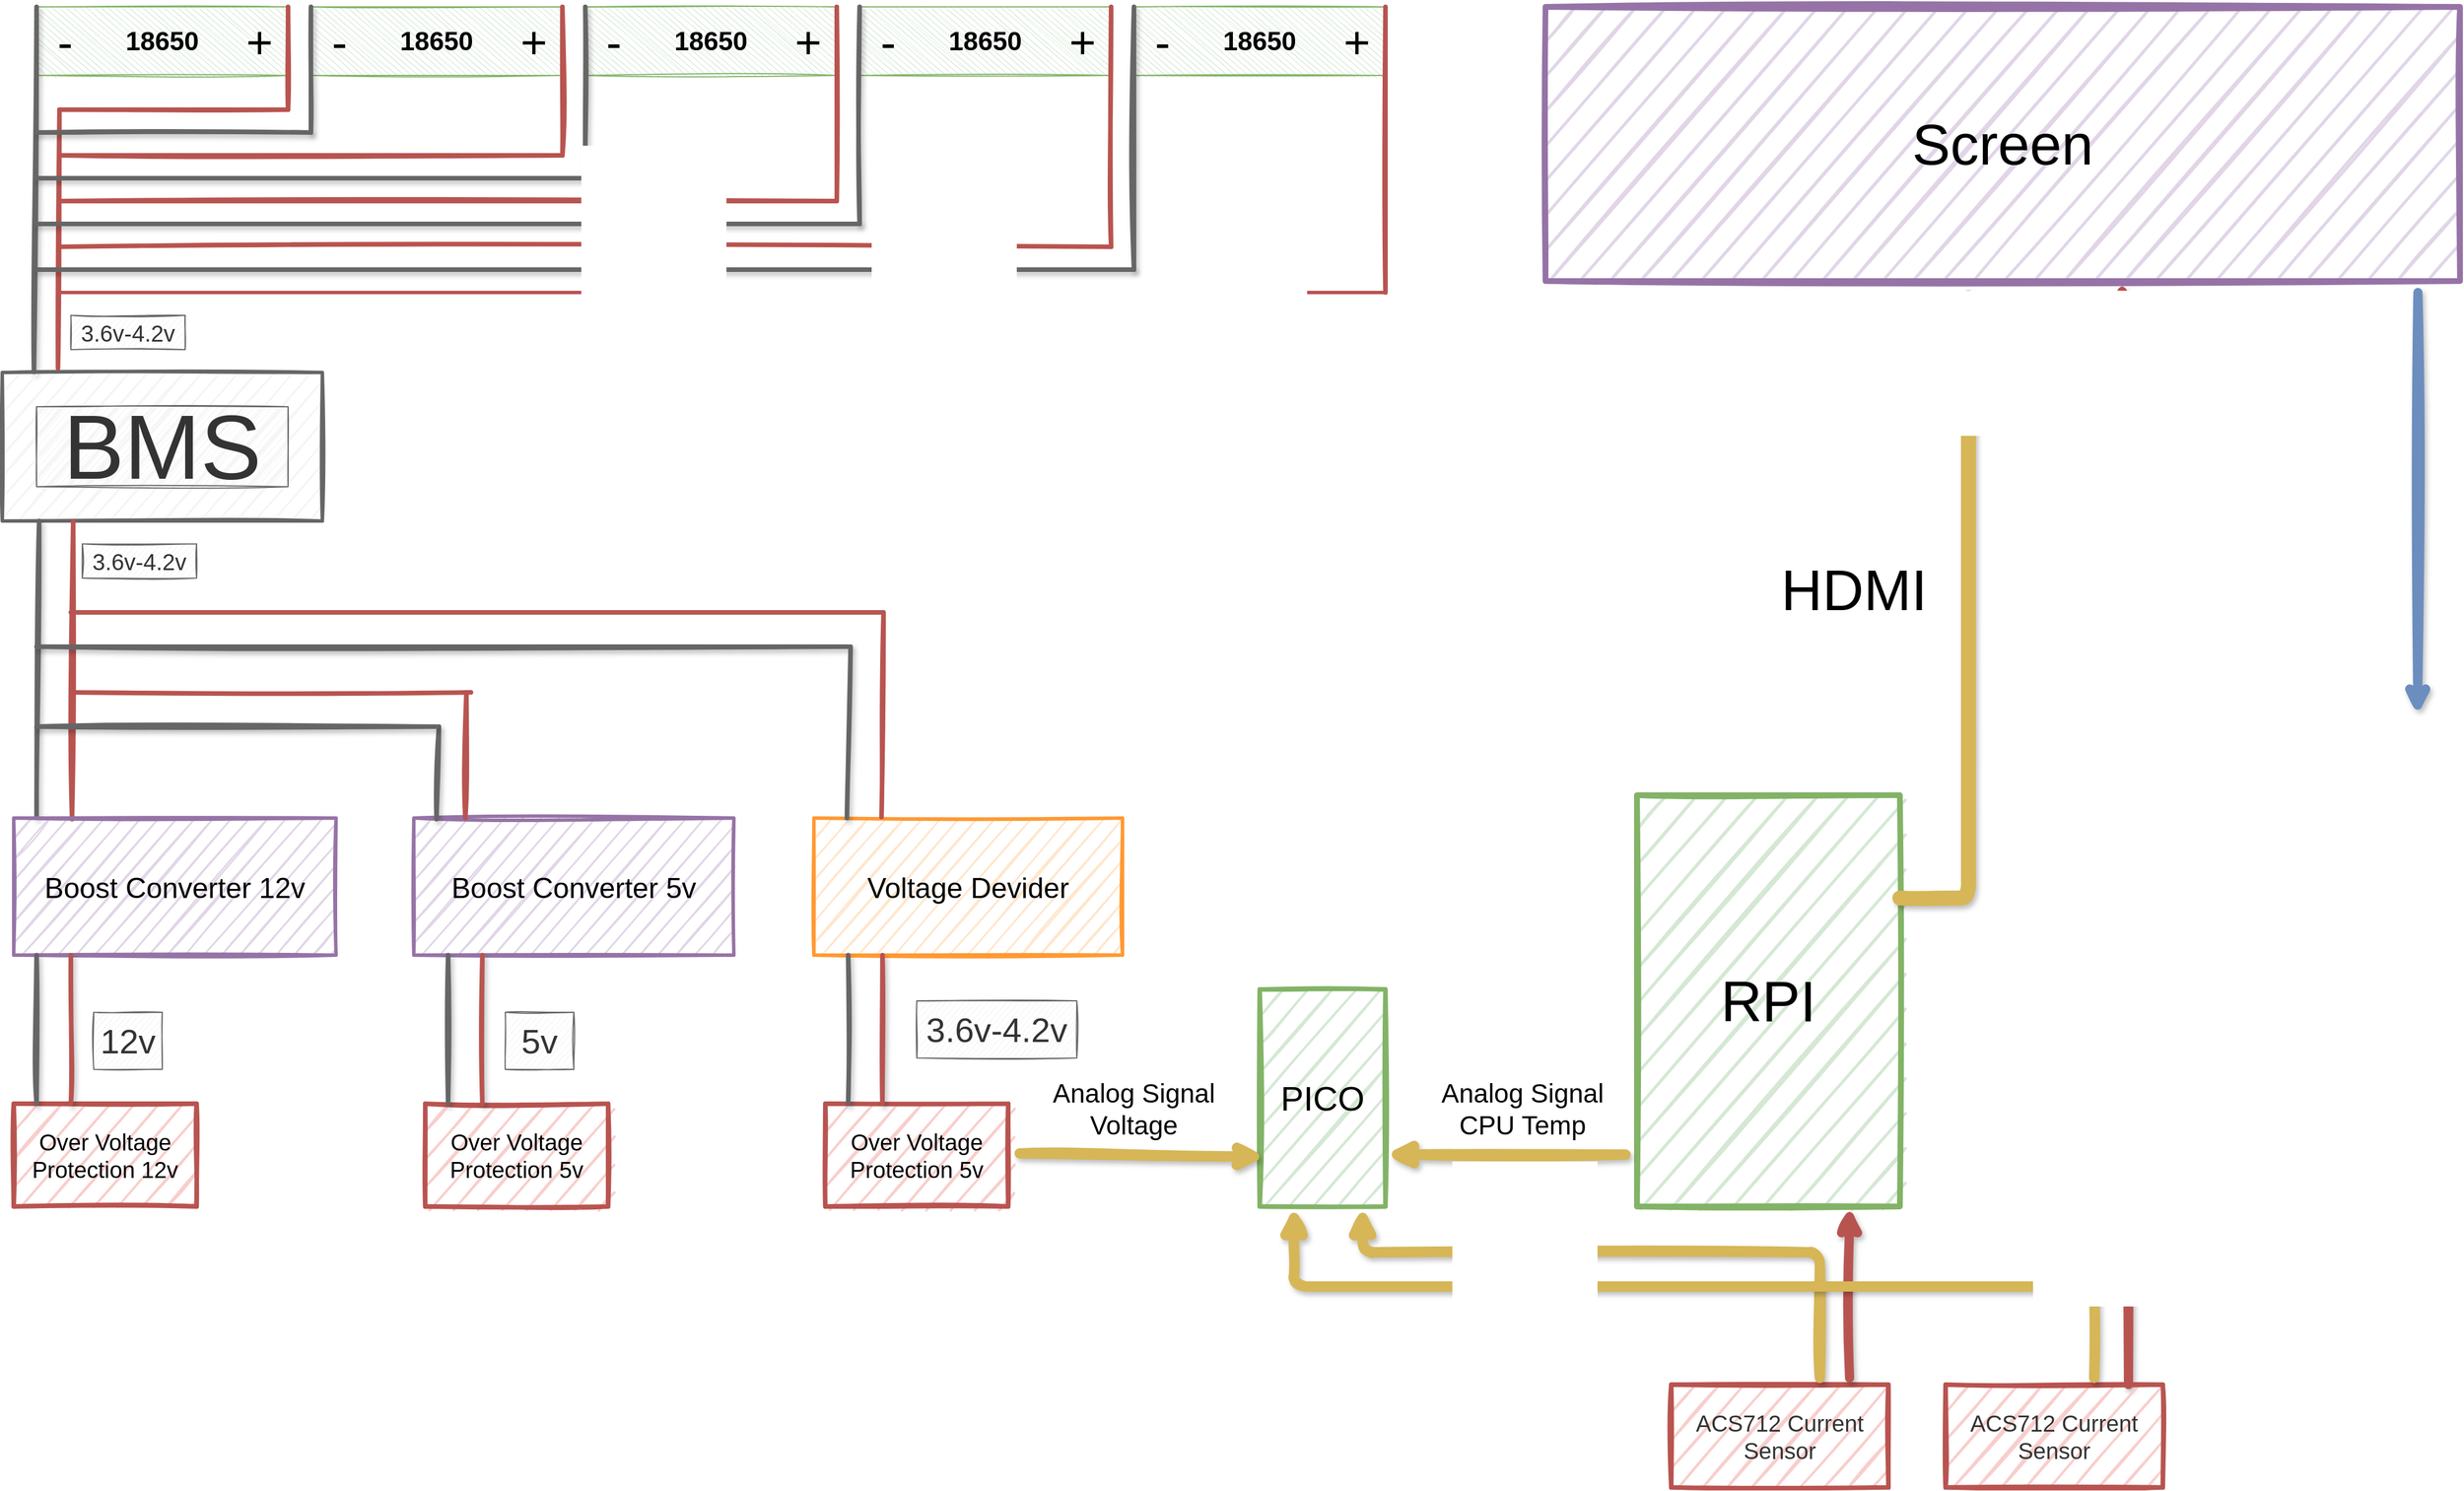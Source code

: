 <mxfile version="14.4.3" type="github">
  <diagram id="_PQn1Uy8t_eb8sXLkzAz" name="Page-1">
    <mxGraphModel dx="2426" dy="1320" grid="1" gridSize="10" guides="1" tooltips="1" connect="1" arrows="1" fold="1" page="1" pageScale="1" pageWidth="850" pageHeight="1100" math="0" shadow="0">
      <root>
        <mxCell id="0" />
        <mxCell id="1" parent="0" />
        <mxCell id="i-8vvmm6yCiT5ENzY_J1-1" value="&lt;font size=&quot;1&quot;&gt;&lt;b style=&quot;font-size: 23px&quot;&gt;18650&lt;/b&gt;&lt;/font&gt;" style="rounded=0;whiteSpace=wrap;html=1;direction=south;fillColor=#d5e8d4;strokeColor=#82b366;sketch=1;" vertex="1" parent="1">
          <mxGeometry x="40" y="40" width="220" height="60" as="geometry" />
        </mxCell>
        <mxCell id="i-8vvmm6yCiT5ENzY_J1-6" value="&lt;font style=&quot;font-size: 40px&quot;&gt;+&lt;/font&gt;" style="text;html=1;strokeColor=none;fillColor=none;align=center;verticalAlign=middle;whiteSpace=wrap;rounded=0;sketch=1;" vertex="1" parent="1">
          <mxGeometry x="220" y="55" width="30" height="30" as="geometry" />
        </mxCell>
        <mxCell id="i-8vvmm6yCiT5ENzY_J1-7" value="&lt;font style=&quot;font-size: 40px&quot;&gt;-&lt;/font&gt;" style="text;html=1;strokeColor=none;fillColor=none;align=center;verticalAlign=middle;whiteSpace=wrap;rounded=0;sketch=1;" vertex="1" parent="1">
          <mxGeometry x="50" y="55" width="30" height="30" as="geometry" />
        </mxCell>
        <mxCell id="i-8vvmm6yCiT5ENzY_J1-10" value="" style="endArrow=none;html=1;strokeWidth=4;sketch=1;fillColor=#f8cecc;strokeColor=#b85450;" edge="1" parent="1">
          <mxGeometry width="50" height="50" relative="1" as="geometry">
            <mxPoint x="260" y="130" as="sourcePoint" />
            <mxPoint x="260" y="40" as="targetPoint" />
          </mxGeometry>
        </mxCell>
        <mxCell id="i-8vvmm6yCiT5ENzY_J1-11" value="" style="endArrow=none;html=1;strokeWidth=4;sketch=1;fillColor=#f5f5f5;strokeColor=#666666;shadow=1;exitX=0.099;exitY=-0.005;exitDx=0;exitDy=0;exitPerimeter=0;" edge="1" parent="1" source="i-8vvmm6yCiT5ENzY_J1-33">
          <mxGeometry width="50" height="50" relative="1" as="geometry">
            <mxPoint x="40" y="360" as="sourcePoint" />
            <mxPoint x="40" y="40" as="targetPoint" />
          </mxGeometry>
        </mxCell>
        <mxCell id="i-8vvmm6yCiT5ENzY_J1-12" value="&lt;font size=&quot;1&quot;&gt;&lt;b style=&quot;font-size: 23px&quot;&gt;18650&lt;/b&gt;&lt;/font&gt;" style="rounded=0;whiteSpace=wrap;html=1;direction=south;fillColor=#d5e8d4;strokeColor=#82b366;sketch=1;" vertex="1" parent="1">
          <mxGeometry x="280" y="40" width="220" height="60" as="geometry" />
        </mxCell>
        <mxCell id="i-8vvmm6yCiT5ENzY_J1-13" value="&lt;font style=&quot;font-size: 40px&quot;&gt;+&lt;/font&gt;" style="text;html=1;strokeColor=none;fillColor=none;align=center;verticalAlign=middle;whiteSpace=wrap;rounded=0;sketch=1;" vertex="1" parent="1">
          <mxGeometry x="460" y="55" width="30" height="30" as="geometry" />
        </mxCell>
        <mxCell id="i-8vvmm6yCiT5ENzY_J1-14" value="&lt;font style=&quot;font-size: 40px&quot;&gt;-&lt;/font&gt;" style="text;html=1;strokeColor=none;fillColor=none;align=center;verticalAlign=middle;whiteSpace=wrap;rounded=0;sketch=1;" vertex="1" parent="1">
          <mxGeometry x="290" y="55" width="30" height="30" as="geometry" />
        </mxCell>
        <mxCell id="i-8vvmm6yCiT5ENzY_J1-15" value="" style="endArrow=none;html=1;strokeWidth=4;sketch=1;fillColor=#f8cecc;strokeColor=#b85450;" edge="1" parent="1">
          <mxGeometry width="50" height="50" relative="1" as="geometry">
            <mxPoint x="500" y="170" as="sourcePoint" />
            <mxPoint x="500" y="40" as="targetPoint" />
          </mxGeometry>
        </mxCell>
        <mxCell id="i-8vvmm6yCiT5ENzY_J1-16" value="" style="endArrow=none;html=1;strokeWidth=4;sketch=1;fillColor=#f5f5f5;strokeColor=#666666;shadow=1;" edge="1" parent="1">
          <mxGeometry width="50" height="50" relative="1" as="geometry">
            <mxPoint x="280" y="150" as="sourcePoint" />
            <mxPoint x="280" y="40" as="targetPoint" />
          </mxGeometry>
        </mxCell>
        <mxCell id="i-8vvmm6yCiT5ENzY_J1-17" value="&lt;font size=&quot;1&quot;&gt;&lt;b style=&quot;font-size: 23px&quot;&gt;18650&lt;/b&gt;&lt;/font&gt;" style="rounded=0;whiteSpace=wrap;html=1;direction=south;fillColor=#d5e8d4;strokeColor=#82b366;sketch=1;" vertex="1" parent="1">
          <mxGeometry x="520" y="40" width="220" height="60" as="geometry" />
        </mxCell>
        <mxCell id="i-8vvmm6yCiT5ENzY_J1-18" value="&lt;font style=&quot;font-size: 40px&quot;&gt;+&lt;/font&gt;" style="text;html=1;strokeColor=none;fillColor=none;align=center;verticalAlign=middle;whiteSpace=wrap;rounded=0;sketch=1;" vertex="1" parent="1">
          <mxGeometry x="700" y="55" width="30" height="30" as="geometry" />
        </mxCell>
        <mxCell id="i-8vvmm6yCiT5ENzY_J1-19" value="&lt;font style=&quot;font-size: 40px&quot;&gt;-&lt;/font&gt;" style="text;html=1;strokeColor=none;fillColor=none;align=center;verticalAlign=middle;whiteSpace=wrap;rounded=0;sketch=1;" vertex="1" parent="1">
          <mxGeometry x="530" y="55" width="30" height="30" as="geometry" />
        </mxCell>
        <mxCell id="i-8vvmm6yCiT5ENzY_J1-20" value="" style="endArrow=none;html=1;strokeWidth=4;sketch=1;fillColor=#f8cecc;strokeColor=#b85450;" edge="1" parent="1">
          <mxGeometry width="50" height="50" relative="1" as="geometry">
            <mxPoint x="740" y="210" as="sourcePoint" />
            <mxPoint x="740" y="40" as="targetPoint" />
          </mxGeometry>
        </mxCell>
        <mxCell id="i-8vvmm6yCiT5ENzY_J1-21" value="" style="endArrow=none;html=1;strokeWidth=4;sketch=1;fillColor=#f5f5f5;strokeColor=#666666;shadow=1;" edge="1" parent="1">
          <mxGeometry width="50" height="50" relative="1" as="geometry">
            <mxPoint x="520" y="190" as="sourcePoint" />
            <mxPoint x="520" y="40" as="targetPoint" />
          </mxGeometry>
        </mxCell>
        <mxCell id="i-8vvmm6yCiT5ENzY_J1-22" value="&lt;font size=&quot;1&quot;&gt;&lt;b style=&quot;font-size: 23px&quot;&gt;18650&lt;/b&gt;&lt;/font&gt;" style="rounded=0;whiteSpace=wrap;html=1;direction=south;fillColor=#d5e8d4;strokeColor=#82b366;sketch=1;" vertex="1" parent="1">
          <mxGeometry x="760" y="40" width="220" height="60" as="geometry" />
        </mxCell>
        <mxCell id="i-8vvmm6yCiT5ENzY_J1-23" value="&lt;font style=&quot;font-size: 40px&quot;&gt;+&lt;/font&gt;" style="text;html=1;strokeColor=none;fillColor=none;align=center;verticalAlign=middle;whiteSpace=wrap;rounded=0;sketch=1;" vertex="1" parent="1">
          <mxGeometry x="940" y="55" width="30" height="30" as="geometry" />
        </mxCell>
        <mxCell id="i-8vvmm6yCiT5ENzY_J1-24" value="&lt;font style=&quot;font-size: 40px&quot;&gt;-&lt;/font&gt;" style="text;html=1;strokeColor=none;fillColor=none;align=center;verticalAlign=middle;whiteSpace=wrap;rounded=0;sketch=1;" vertex="1" parent="1">
          <mxGeometry x="770" y="55" width="30" height="30" as="geometry" />
        </mxCell>
        <mxCell id="i-8vvmm6yCiT5ENzY_J1-25" value="" style="endArrow=none;html=1;strokeWidth=4;sketch=1;fillColor=#f8cecc;strokeColor=#b85450;" edge="1" parent="1">
          <mxGeometry width="50" height="50" relative="1" as="geometry">
            <mxPoint x="980" y="250" as="sourcePoint" />
            <mxPoint x="980" y="40" as="targetPoint" />
          </mxGeometry>
        </mxCell>
        <mxCell id="i-8vvmm6yCiT5ENzY_J1-26" value="" style="endArrow=none;html=1;strokeWidth=4;sketch=1;fillColor=#f5f5f5;strokeColor=#666666;shadow=1;" edge="1" parent="1">
          <mxGeometry width="50" height="50" relative="1" as="geometry">
            <mxPoint x="760" y="230" as="sourcePoint" />
            <mxPoint x="760" y="40" as="targetPoint" />
          </mxGeometry>
        </mxCell>
        <mxCell id="i-8vvmm6yCiT5ENzY_J1-27" value="&lt;font size=&quot;1&quot;&gt;&lt;b style=&quot;font-size: 23px&quot;&gt;18650&lt;/b&gt;&lt;/font&gt;" style="rounded=0;whiteSpace=wrap;html=1;direction=south;fillColor=#d5e8d4;strokeColor=#82b366;sketch=1;" vertex="1" parent="1">
          <mxGeometry x="1000" y="40" width="220" height="60" as="geometry" />
        </mxCell>
        <mxCell id="i-8vvmm6yCiT5ENzY_J1-28" value="&lt;font style=&quot;font-size: 40px&quot;&gt;+&lt;/font&gt;" style="text;html=1;strokeColor=none;fillColor=none;align=center;verticalAlign=middle;whiteSpace=wrap;rounded=0;sketch=1;" vertex="1" parent="1">
          <mxGeometry x="1180" y="55" width="30" height="30" as="geometry" />
        </mxCell>
        <mxCell id="i-8vvmm6yCiT5ENzY_J1-29" value="&lt;font style=&quot;font-size: 40px&quot;&gt;-&lt;/font&gt;" style="text;html=1;strokeColor=none;fillColor=none;align=center;verticalAlign=middle;whiteSpace=wrap;rounded=0;sketch=1;" vertex="1" parent="1">
          <mxGeometry x="1010" y="55" width="30" height="30" as="geometry" />
        </mxCell>
        <mxCell id="i-8vvmm6yCiT5ENzY_J1-30" value="" style="endArrow=none;html=1;strokeWidth=4;sketch=1;fillColor=#f8cecc;strokeColor=#b85450;" edge="1" parent="1">
          <mxGeometry width="50" height="50" relative="1" as="geometry">
            <mxPoint x="1220" y="290" as="sourcePoint" />
            <mxPoint x="1220" y="40" as="targetPoint" />
          </mxGeometry>
        </mxCell>
        <mxCell id="i-8vvmm6yCiT5ENzY_J1-31" value="" style="endArrow=none;html=1;strokeWidth=4;sketch=1;fillColor=#f5f5f5;strokeColor=#666666;shadow=1;" edge="1" parent="1">
          <mxGeometry width="50" height="50" relative="1" as="geometry">
            <mxPoint x="1000" y="270" as="sourcePoint" />
            <mxPoint x="1000" y="40" as="targetPoint" />
          </mxGeometry>
        </mxCell>
        <mxCell id="i-8vvmm6yCiT5ENzY_J1-33" value="" style="rounded=0;whiteSpace=wrap;html=1;sketch=1;strokeWidth=3;strokeColor=#666666;fontColor=#333333;fillColor=#f5f5f5;" vertex="1" parent="1">
          <mxGeometry x="10" y="360" width="280" height="130" as="geometry" />
        </mxCell>
        <mxCell id="i-8vvmm6yCiT5ENzY_J1-34" value="" style="endArrow=none;html=1;strokeWidth=4;sketch=1;fillColor=#f8cecc;strokeColor=#b85450;exitX=0.174;exitY=-0.028;exitDx=0;exitDy=0;exitPerimeter=0;" edge="1" parent="1" source="i-8vvmm6yCiT5ENzY_J1-33">
          <mxGeometry width="50" height="50" relative="1" as="geometry">
            <mxPoint x="170.0" y="130" as="sourcePoint" />
            <mxPoint x="60" y="130" as="targetPoint" />
          </mxGeometry>
        </mxCell>
        <mxCell id="i-8vvmm6yCiT5ENzY_J1-35" value="" style="endArrow=none;html=1;strokeWidth=4;sketch=1;fillColor=#f8cecc;strokeColor=#b85450;" edge="1" parent="1">
          <mxGeometry width="50" height="50" relative="1" as="geometry">
            <mxPoint x="60" y="130" as="sourcePoint" />
            <mxPoint x="260" y="130" as="targetPoint" />
          </mxGeometry>
        </mxCell>
        <mxCell id="i-8vvmm6yCiT5ENzY_J1-36" value="" style="endArrow=none;html=1;strokeWidth=4;sketch=1;fillColor=#f5f5f5;strokeColor=#666666;shadow=1;" edge="1" parent="1">
          <mxGeometry width="50" height="50" relative="1" as="geometry">
            <mxPoint x="40" y="150" as="sourcePoint" />
            <mxPoint x="280" y="150" as="targetPoint" />
          </mxGeometry>
        </mxCell>
        <mxCell id="i-8vvmm6yCiT5ENzY_J1-37" value="" style="endArrow=none;html=1;strokeWidth=4;sketch=1;fillColor=#f8cecc;strokeColor=#b85450;" edge="1" parent="1">
          <mxGeometry width="50" height="50" relative="1" as="geometry">
            <mxPoint x="60" y="170" as="sourcePoint" />
            <mxPoint x="500" y="170" as="targetPoint" />
          </mxGeometry>
        </mxCell>
        <mxCell id="i-8vvmm6yCiT5ENzY_J1-39" value="" style="endArrow=none;html=1;strokeWidth=4;sketch=1;fillColor=#f5f5f5;strokeColor=#666666;shadow=1;" edge="1" parent="1">
          <mxGeometry width="50" height="50" relative="1" as="geometry">
            <mxPoint x="40" y="190" as="sourcePoint" />
            <mxPoint x="520" y="190" as="targetPoint" />
          </mxGeometry>
        </mxCell>
        <mxCell id="i-8vvmm6yCiT5ENzY_J1-40" value="" style="endArrow=none;html=1;strokeWidth=4;sketch=1;fillColor=#f8cecc;strokeColor=#b85450;" edge="1" parent="1">
          <mxGeometry width="50" height="50" relative="1" as="geometry">
            <mxPoint x="60" y="210" as="sourcePoint" />
            <mxPoint x="740" y="210" as="targetPoint" />
          </mxGeometry>
        </mxCell>
        <mxCell id="i-8vvmm6yCiT5ENzY_J1-41" value="" style="endArrow=none;html=1;strokeWidth=4;sketch=1;fillColor=#f5f5f5;strokeColor=#666666;shadow=1;" edge="1" parent="1">
          <mxGeometry width="50" height="50" relative="1" as="geometry">
            <mxPoint x="40" y="230" as="sourcePoint" />
            <mxPoint x="760" y="230" as="targetPoint" />
          </mxGeometry>
        </mxCell>
        <mxCell id="i-8vvmm6yCiT5ENzY_J1-42" value="" style="endArrow=none;html=1;strokeWidth=4;sketch=1;fillColor=#f8cecc;strokeColor=#b85450;" edge="1" parent="1">
          <mxGeometry width="50" height="50" relative="1" as="geometry">
            <mxPoint x="60" y="250" as="sourcePoint" />
            <mxPoint x="980" y="250" as="targetPoint" />
          </mxGeometry>
        </mxCell>
        <mxCell id="i-8vvmm6yCiT5ENzY_J1-43" value="" style="endArrow=none;html=1;strokeWidth=4;sketch=1;fillColor=#f5f5f5;strokeColor=#666666;shadow=1;" edge="1" parent="1">
          <mxGeometry width="50" height="50" relative="1" as="geometry">
            <mxPoint x="40" y="270" as="sourcePoint" />
            <mxPoint x="1000" y="270" as="targetPoint" />
          </mxGeometry>
        </mxCell>
        <mxCell id="i-8vvmm6yCiT5ENzY_J1-44" value="" style="endArrow=none;html=1;strokeWidth=3;sketch=1;fillColor=#f8cecc;strokeColor=#b85450;" edge="1" parent="1">
          <mxGeometry width="50" height="50" relative="1" as="geometry">
            <mxPoint x="60" y="290" as="sourcePoint" />
            <mxPoint x="1220" y="290" as="targetPoint" />
          </mxGeometry>
        </mxCell>
        <mxCell id="i-8vvmm6yCiT5ENzY_J1-45" value="&lt;font style=&quot;font-size: 80px&quot;&gt;BMS&lt;/font&gt;" style="text;html=1;strokeColor=#666666;fillColor=#f5f5f5;align=center;verticalAlign=middle;whiteSpace=wrap;rounded=0;sketch=1;fontColor=#333333;" vertex="1" parent="1">
          <mxGeometry x="40" y="390" width="220" height="70" as="geometry" />
        </mxCell>
        <mxCell id="i-8vvmm6yCiT5ENzY_J1-49" value="&lt;font style=&quot;font-size: 20px&quot;&gt;3.6v-4.2v&lt;/font&gt;" style="text;html=1;strokeColor=#666666;fillColor=#f5f5f5;align=center;verticalAlign=middle;whiteSpace=wrap;rounded=0;sketch=1;fontColor=#333333;" vertex="1" parent="1">
          <mxGeometry x="70" y="310" width="100" height="30" as="geometry" />
        </mxCell>
        <mxCell id="i-8vvmm6yCiT5ENzY_J1-51" value="&lt;font style=&quot;font-size: 25px&quot;&gt;Boost Converter 5v&lt;/font&gt;" style="rounded=0;whiteSpace=wrap;html=1;sketch=1;strokeWidth=3;strokeColor=#9673a6;fillColor=#e1d5e7;" vertex="1" parent="1">
          <mxGeometry x="370" y="750" width="280" height="120" as="geometry" />
        </mxCell>
        <mxCell id="i-8vvmm6yCiT5ENzY_J1-53" value="" style="endArrow=none;html=1;strokeWidth=4;sketch=1;fillColor=#f5f5f5;strokeColor=#666666;shadow=1;exitX=0.071;exitY=-0.008;exitDx=0;exitDy=0;exitPerimeter=0;" edge="1" parent="1" source="i-8vvmm6yCiT5ENzY_J1-62">
          <mxGeometry width="50" height="50" relative="1" as="geometry">
            <mxPoint x="42" y="740" as="sourcePoint" />
            <mxPoint x="42.28" y="490" as="targetPoint" />
          </mxGeometry>
        </mxCell>
        <mxCell id="i-8vvmm6yCiT5ENzY_J1-55" value="" style="endArrow=none;html=1;strokeWidth=4;sketch=1;fillColor=#f5f5f5;strokeColor=#666666;shadow=1;exitX=0.071;exitY=0.008;exitDx=0;exitDy=0;exitPerimeter=0;" edge="1" parent="1" source="i-8vvmm6yCiT5ENzY_J1-51">
          <mxGeometry width="50" height="50" relative="1" as="geometry">
            <mxPoint x="390" y="610" as="sourcePoint" />
            <mxPoint x="392" y="670" as="targetPoint" />
          </mxGeometry>
        </mxCell>
        <mxCell id="i-8vvmm6yCiT5ENzY_J1-56" value="" style="endArrow=none;html=1;strokeWidth=4;sketch=1;fillColor=#f8cecc;strokeColor=#b85450;shadow=0;exitX=0.161;exitY=0;exitDx=0;exitDy=0;exitPerimeter=0;" edge="1" parent="1" source="i-8vvmm6yCiT5ENzY_J1-51">
          <mxGeometry width="50" height="50" relative="1" as="geometry">
            <mxPoint x="414.08" y="608.08" as="sourcePoint" />
            <mxPoint x="416" y="640" as="targetPoint" />
          </mxGeometry>
        </mxCell>
        <mxCell id="i-8vvmm6yCiT5ENzY_J1-58" value="" style="endArrow=none;html=1;strokeWidth=4;sketch=1;fillColor=#f8cecc;strokeColor=#b85450;shadow=0;" edge="1" parent="1">
          <mxGeometry width="50" height="50" relative="1" as="geometry">
            <mxPoint x="70" y="640" as="sourcePoint" />
            <mxPoint x="420" y="640" as="targetPoint" />
          </mxGeometry>
        </mxCell>
        <mxCell id="i-8vvmm6yCiT5ENzY_J1-59" value="" style="endArrow=none;html=1;strokeWidth=4;sketch=1;fillColor=#f8cecc;strokeColor=#b85450;shadow=0;exitX=0.181;exitY=0.008;exitDx=0;exitDy=0;exitPerimeter=0;" edge="1" parent="1" source="i-8vvmm6yCiT5ENzY_J1-62">
          <mxGeometry width="50" height="50" relative="1" as="geometry">
            <mxPoint x="72" y="730" as="sourcePoint" />
            <mxPoint x="72.04" y="490" as="targetPoint" />
          </mxGeometry>
        </mxCell>
        <mxCell id="i-8vvmm6yCiT5ENzY_J1-60" value="" style="endArrow=none;html=1;strokeWidth=4;sketch=1;fillColor=#f5f5f5;strokeColor=#666666;shadow=1;" edge="1" parent="1">
          <mxGeometry width="50" height="50" relative="1" as="geometry">
            <mxPoint x="40" y="670" as="sourcePoint" />
            <mxPoint x="390" y="670" as="targetPoint" />
          </mxGeometry>
        </mxCell>
        <mxCell id="i-8vvmm6yCiT5ENzY_J1-61" value="&lt;font style=&quot;font-size: 20px&quot;&gt;3.6v-4.2v&lt;/font&gt;" style="text;html=1;strokeColor=#666666;fillColor=#f5f5f5;align=center;verticalAlign=middle;whiteSpace=wrap;rounded=0;sketch=1;fontColor=#333333;" vertex="1" parent="1">
          <mxGeometry x="80" y="510" width="100" height="30" as="geometry" />
        </mxCell>
        <mxCell id="i-8vvmm6yCiT5ENzY_J1-62" value="&lt;font style=&quot;font-size: 25px&quot;&gt;Boost Converter 12v&lt;/font&gt;" style="rounded=0;whiteSpace=wrap;html=1;sketch=1;strokeWidth=3;strokeColor=#9673a6;fillColor=#e1d5e7;" vertex="1" parent="1">
          <mxGeometry x="20" y="750" width="282" height="120" as="geometry" />
        </mxCell>
        <mxCell id="i-8vvmm6yCiT5ENzY_J1-64" value="" style="endArrow=none;html=1;strokeWidth=4;sketch=1;fillColor=#f8cecc;strokeColor=#b85450;shadow=0;" edge="1" parent="1">
          <mxGeometry width="50" height="50" relative="1" as="geometry">
            <mxPoint x="70" y="570.0" as="sourcePoint" />
            <mxPoint x="780" y="570" as="targetPoint" />
          </mxGeometry>
        </mxCell>
        <mxCell id="i-8vvmm6yCiT5ENzY_J1-65" value="" style="endArrow=none;html=1;strokeWidth=4;sketch=1;fillColor=#f5f5f5;strokeColor=#666666;shadow=1;" edge="1" parent="1">
          <mxGeometry width="50" height="50" relative="1" as="geometry">
            <mxPoint x="40" y="600.0" as="sourcePoint" />
            <mxPoint x="750" y="600" as="targetPoint" />
          </mxGeometry>
        </mxCell>
        <mxCell id="i-8vvmm6yCiT5ENzY_J1-67" value="&lt;font style=&quot;font-size: 25px&quot;&gt;Voltage Devider&lt;/font&gt;" style="rounded=0;whiteSpace=wrap;html=1;sketch=1;strokeWidth=3;fillColor=#ffe6cc;strokeColor=#FF9933;" vertex="1" parent="1">
          <mxGeometry x="720" y="750" width="270" height="120" as="geometry" />
        </mxCell>
        <mxCell id="i-8vvmm6yCiT5ENzY_J1-68" value="" style="endArrow=none;html=1;strokeWidth=4;sketch=1;fillColor=#f8cecc;strokeColor=#b85450;shadow=0;exitX=0.219;exitY=-0.008;exitDx=0;exitDy=0;exitPerimeter=0;" edge="1" parent="1" source="i-8vvmm6yCiT5ENzY_J1-67">
          <mxGeometry width="50" height="50" relative="1" as="geometry">
            <mxPoint x="780" y="680" as="sourcePoint" />
            <mxPoint x="780.92" y="570" as="targetPoint" />
          </mxGeometry>
        </mxCell>
        <mxCell id="i-8vvmm6yCiT5ENzY_J1-69" value="" style="endArrow=none;html=1;strokeWidth=4;sketch=1;fillColor=#f5f5f5;strokeColor=#666666;shadow=1;exitX=0.107;exitY=0;exitDx=0;exitDy=0;exitPerimeter=0;" edge="1" parent="1" source="i-8vvmm6yCiT5ENzY_J1-67">
          <mxGeometry width="50" height="50" relative="1" as="geometry">
            <mxPoint x="750.0" y="680.96" as="sourcePoint" />
            <mxPoint x="752.12" y="600" as="targetPoint" />
          </mxGeometry>
        </mxCell>
        <mxCell id="i-8vvmm6yCiT5ENzY_J1-71" value="&lt;font style=&quot;font-size: 50px&quot;&gt;RPI&lt;/font&gt;" style="rounded=0;whiteSpace=wrap;html=1;sketch=1;strokeWidth=5;fillColor=#d5e8d4;strokeColor=#82b366;" vertex="1" parent="1">
          <mxGeometry x="1440" y="730" width="230" height="360" as="geometry" />
        </mxCell>
        <mxCell id="i-8vvmm6yCiT5ENzY_J1-72" value="&lt;font style=&quot;font-size: 30px&quot;&gt;PICO&lt;/font&gt;" style="rounded=0;whiteSpace=wrap;html=1;sketch=1;strokeWidth=4;fillColor=#d5e8d4;strokeColor=#82b366;" vertex="1" parent="1">
          <mxGeometry x="1110" y="900" width="110" height="190" as="geometry" />
        </mxCell>
        <mxCell id="i-8vvmm6yCiT5ENzY_J1-73" value="&lt;font style=&quot;font-size: 20px&quot;&gt;Over Voltage Protection 12v&lt;/font&gt;" style="rounded=0;whiteSpace=wrap;html=1;sketch=1;strokeColor=#b85450;strokeWidth=4;fillColor=#f8cecc;" vertex="1" parent="1">
          <mxGeometry x="20" y="1000" width="160" height="90" as="geometry" />
        </mxCell>
        <mxCell id="i-8vvmm6yCiT5ENzY_J1-77" value="" style="endArrow=none;html=1;strokeWidth=4;sketch=1;fillColor=#f5f5f5;strokeColor=#666666;shadow=1;" edge="1" parent="1">
          <mxGeometry width="50" height="50" relative="1" as="geometry">
            <mxPoint x="40" y="1000" as="sourcePoint" />
            <mxPoint x="40.0" y="870" as="targetPoint" />
          </mxGeometry>
        </mxCell>
        <mxCell id="i-8vvmm6yCiT5ENzY_J1-78" value="" style="endArrow=none;html=1;strokeWidth=4;sketch=1;fillColor=#f8cecc;strokeColor=#b85450;shadow=1;" edge="1" parent="1">
          <mxGeometry width="50" height="50" relative="1" as="geometry">
            <mxPoint x="70" y="1000" as="sourcePoint" />
            <mxPoint x="70" y="870" as="targetPoint" />
          </mxGeometry>
        </mxCell>
        <mxCell id="i-8vvmm6yCiT5ENzY_J1-79" value="&lt;font style=&quot;font-size: 20px&quot;&gt;Over Voltage Protection 5v&lt;/font&gt;" style="rounded=0;whiteSpace=wrap;html=1;sketch=1;strokeColor=#b85450;strokeWidth=4;fillColor=#f8cecc;" vertex="1" parent="1">
          <mxGeometry x="380" y="1000" width="160" height="90" as="geometry" />
        </mxCell>
        <mxCell id="i-8vvmm6yCiT5ENzY_J1-80" value="" style="endArrow=none;html=1;strokeWidth=4;sketch=1;fillColor=#f5f5f5;strokeColor=#666666;shadow=1;" edge="1" parent="1">
          <mxGeometry width="50" height="50" relative="1" as="geometry">
            <mxPoint x="400" y="1000" as="sourcePoint" />
            <mxPoint x="400" y="870" as="targetPoint" />
          </mxGeometry>
        </mxCell>
        <mxCell id="i-8vvmm6yCiT5ENzY_J1-81" value="" style="endArrow=none;html=1;strokeWidth=4;sketch=1;fillColor=#f8cecc;strokeColor=#b85450;shadow=1;" edge="1" parent="1">
          <mxGeometry width="50" height="50" relative="1" as="geometry">
            <mxPoint x="430" y="1000" as="sourcePoint" />
            <mxPoint x="430" y="870" as="targetPoint" />
          </mxGeometry>
        </mxCell>
        <mxCell id="i-8vvmm6yCiT5ENzY_J1-82" value="&lt;font style=&quot;font-size: 20px&quot;&gt;Over Voltage Protection 5v&lt;/font&gt;" style="rounded=0;whiteSpace=wrap;html=1;sketch=1;strokeColor=#b85450;strokeWidth=4;fillColor=#f8cecc;" vertex="1" parent="1">
          <mxGeometry x="730" y="1000" width="160" height="90" as="geometry" />
        </mxCell>
        <mxCell id="i-8vvmm6yCiT5ENzY_J1-83" value="" style="endArrow=none;html=1;strokeWidth=4;sketch=1;fillColor=#f5f5f5;strokeColor=#666666;shadow=1;" edge="1" parent="1">
          <mxGeometry width="50" height="50" relative="1" as="geometry">
            <mxPoint x="750" y="1000" as="sourcePoint" />
            <mxPoint x="750" y="870" as="targetPoint" />
          </mxGeometry>
        </mxCell>
        <mxCell id="i-8vvmm6yCiT5ENzY_J1-84" value="" style="endArrow=none;html=1;strokeWidth=4;sketch=1;fillColor=#f8cecc;strokeColor=#b85450;shadow=1;" edge="1" parent="1">
          <mxGeometry width="50" height="50" relative="1" as="geometry">
            <mxPoint x="780" y="1000" as="sourcePoint" />
            <mxPoint x="780" y="870" as="targetPoint" />
          </mxGeometry>
        </mxCell>
        <mxCell id="i-8vvmm6yCiT5ENzY_J1-85" value="&lt;font style=&quot;font-size: 30px&quot;&gt;12v&lt;/font&gt;" style="text;html=1;strokeColor=#666666;fillColor=#f5f5f5;align=center;verticalAlign=middle;whiteSpace=wrap;rounded=0;sketch=1;fontColor=#333333;" vertex="1" parent="1">
          <mxGeometry x="90" y="920" width="60" height="50" as="geometry" />
        </mxCell>
        <mxCell id="i-8vvmm6yCiT5ENzY_J1-88" value="&lt;font style=&quot;font-size: 30px&quot;&gt;5v&lt;/font&gt;" style="text;html=1;strokeColor=#666666;fillColor=#f5f5f5;align=center;verticalAlign=middle;whiteSpace=wrap;rounded=0;sketch=1;fontColor=#333333;" vertex="1" parent="1">
          <mxGeometry x="450" y="920" width="60" height="50" as="geometry" />
        </mxCell>
        <mxCell id="i-8vvmm6yCiT5ENzY_J1-89" value="&lt;font style=&quot;font-size: 30px&quot;&gt;3.6v-4.2v&lt;/font&gt;" style="text;html=1;strokeColor=#666666;fillColor=#f5f5f5;align=center;verticalAlign=middle;whiteSpace=wrap;rounded=0;sketch=1;fontColor=#333333;" vertex="1" parent="1">
          <mxGeometry x="810" y="910" width="140" height="50" as="geometry" />
        </mxCell>
        <mxCell id="i-8vvmm6yCiT5ENzY_J1-90" value="&lt;font style=&quot;font-size: 50px&quot;&gt;Screen&lt;/font&gt;" style="rounded=0;whiteSpace=wrap;html=1;sketch=1;strokeWidth=5;fillColor=#e1d5e7;strokeColor=#9673a6;" vertex="1" parent="1">
          <mxGeometry x="1360" y="40" width="800" height="240" as="geometry" />
        </mxCell>
        <mxCell id="i-8vvmm6yCiT5ENzY_J1-91" value="" style="endArrow=classic;html=1;shadow=1;strokeWidth=8;fillColor=#f8cecc;strokeColor=#b85450;sketch=1;entryX=0.693;entryY=1.017;entryDx=0;entryDy=0;entryPerimeter=0;" edge="1" parent="1">
          <mxGeometry width="50" height="50" relative="1" as="geometry">
            <mxPoint x="1870" y="1245.92" as="sourcePoint" />
            <mxPoint x="1864.4" y="280.0" as="targetPoint" />
          </mxGeometry>
        </mxCell>
        <mxCell id="i-8vvmm6yCiT5ENzY_J1-93" value="" style="endArrow=classic;html=1;shadow=1;strokeWidth=8;fillColor=#dae8fc;strokeColor=#6c8ebf;sketch=1;" edge="1" parent="1">
          <mxGeometry width="50" height="50" relative="1" as="geometry">
            <mxPoint x="2123.2" y="290.0" as="sourcePoint" />
            <mxPoint x="2123" y="660" as="targetPoint" />
          </mxGeometry>
        </mxCell>
        <mxCell id="i-8vvmm6yCiT5ENzY_J1-95" value="" style="endArrow=classic;html=1;shadow=1;strokeWidth=13;fillColor=#fff2cc;strokeColor=#d6b656;sketch=1;exitX=1;exitY=0.25;exitDx=0;exitDy=0;" edge="1" parent="1" source="i-8vvmm6yCiT5ENzY_J1-71">
          <mxGeometry width="50" height="50" relative="1" as="geometry">
            <mxPoint x="1680" y="630" as="sourcePoint" />
            <mxPoint x="1730" y="280" as="targetPoint" />
            <Array as="points">
              <mxPoint x="1730" y="820" />
            </Array>
          </mxGeometry>
        </mxCell>
        <mxCell id="i-8vvmm6yCiT5ENzY_J1-98" value="" style="endArrow=classic;html=1;shadow=1;strokeWidth=9;fillColor=#fff2cc;strokeColor=#d6b656;sketch=1;" edge="1" parent="1">
          <mxGeometry width="50" height="50" relative="1" as="geometry">
            <mxPoint x="900" y="1043.5" as="sourcePoint" />
            <mxPoint x="1115" y="1046.5" as="targetPoint" />
          </mxGeometry>
        </mxCell>
        <mxCell id="i-8vvmm6yCiT5ENzY_J1-99" value="&lt;font style=&quot;font-size: 23px&quot;&gt;Analog Signal&lt;br&gt;Voltage&lt;br&gt;&lt;/font&gt;" style="text;html=1;strokeColor=none;fillColor=none;align=center;verticalAlign=middle;whiteSpace=wrap;rounded=0;sketch=1;" vertex="1" parent="1">
          <mxGeometry x="920" y="990" width="160" height="30" as="geometry" />
        </mxCell>
        <mxCell id="i-8vvmm6yCiT5ENzY_J1-100" value="" style="endArrow=classic;html=1;shadow=1;strokeWidth=9;fillColor=#fff2cc;strokeColor=#d6b656;sketch=1;" edge="1" parent="1">
          <mxGeometry width="50" height="50" relative="1" as="geometry">
            <mxPoint x="1430" y="1044.5" as="sourcePoint" />
            <mxPoint x="1220" y="1044.5" as="targetPoint" />
          </mxGeometry>
        </mxCell>
        <mxCell id="i-8vvmm6yCiT5ENzY_J1-101" value="&lt;font style=&quot;font-size: 23px&quot;&gt;Analog Signal&lt;br&gt;CPU Temp&lt;br&gt;&lt;/font&gt;" style="text;html=1;strokeColor=none;fillColor=none;align=center;verticalAlign=middle;whiteSpace=wrap;rounded=0;sketch=1;" vertex="1" parent="1">
          <mxGeometry x="1260" y="980" width="160" height="50" as="geometry" />
        </mxCell>
        <mxCell id="i-8vvmm6yCiT5ENzY_J1-102" value="&lt;font&gt;&lt;font style=&quot;font-size: 50px&quot;&gt;HDMI&lt;/font&gt;&lt;br&gt;&lt;/font&gt;" style="text;html=1;strokeColor=none;fillColor=none;align=center;verticalAlign=middle;whiteSpace=wrap;rounded=0;sketch=1;" vertex="1" parent="1">
          <mxGeometry x="1550" y="520" width="160" height="60" as="geometry" />
        </mxCell>
        <mxCell id="i-8vvmm6yCiT5ENzY_J1-105" value="&lt;span style=&quot;color: rgb(51 , 51 , 51)&quot;&gt;&lt;font style=&quot;font-size: 20px&quot;&gt;ACS712 Current Sensor&lt;/font&gt;&lt;/span&gt;" style="rounded=0;whiteSpace=wrap;html=1;sketch=1;strokeColor=#b85450;strokeWidth=4;fillColor=#f8cecc;" vertex="1" parent="1">
          <mxGeometry x="1470" y="1245.92" width="190" height="90" as="geometry" />
        </mxCell>
        <mxCell id="i-8vvmm6yCiT5ENzY_J1-107" value="&lt;span style=&quot;color: rgb(51 , 51 , 51)&quot;&gt;&lt;font style=&quot;font-size: 20px&quot;&gt;ACS712 Current Sensor&lt;/font&gt;&lt;/span&gt;" style="rounded=0;whiteSpace=wrap;html=1;sketch=1;strokeColor=#b85450;strokeWidth=4;fillColor=#f8cecc;" vertex="1" parent="1">
          <mxGeometry x="1710" y="1245.92" width="190" height="90" as="geometry" />
        </mxCell>
        <mxCell id="i-8vvmm6yCiT5ENzY_J1-108" value="" style="endArrow=classic;html=1;shadow=1;strokeWidth=8;fillColor=#f8cecc;strokeColor=#b85450;sketch=1;" edge="1" parent="1">
          <mxGeometry width="50" height="50" relative="1" as="geometry">
            <mxPoint x="1626" y="1240" as="sourcePoint" />
            <mxPoint x="1626" y="1090" as="targetPoint" />
          </mxGeometry>
        </mxCell>
        <mxCell id="i-8vvmm6yCiT5ENzY_J1-109" value="" style="edgeStyle=elbowEdgeStyle;elbow=vertical;endArrow=classic;html=1;shadow=1;strokeWidth=9;sketch=1;fillColor=#fff2cc;strokeColor=#d6b656;" edge="1" parent="1">
          <mxGeometry width="50" height="50" relative="1" as="geometry">
            <mxPoint x="1600" y="1240" as="sourcePoint" />
            <mxPoint x="1200" y="1090" as="targetPoint" />
            <Array as="points">
              <mxPoint x="1410" y="1130" />
            </Array>
          </mxGeometry>
        </mxCell>
        <mxCell id="i-8vvmm6yCiT5ENzY_J1-110" value="" style="edgeStyle=elbowEdgeStyle;elbow=vertical;endArrow=classic;html=1;shadow=1;strokeWidth=9;sketch=1;fillColor=#fff2cc;strokeColor=#d6b656;" edge="1" parent="1">
          <mxGeometry width="50" height="50" relative="1" as="geometry">
            <mxPoint x="1840" y="1240" as="sourcePoint" />
            <mxPoint x="1140" y="1090" as="targetPoint" />
            <Array as="points">
              <mxPoint x="1340" y="1160" />
            </Array>
          </mxGeometry>
        </mxCell>
      </root>
    </mxGraphModel>
  </diagram>
</mxfile>
